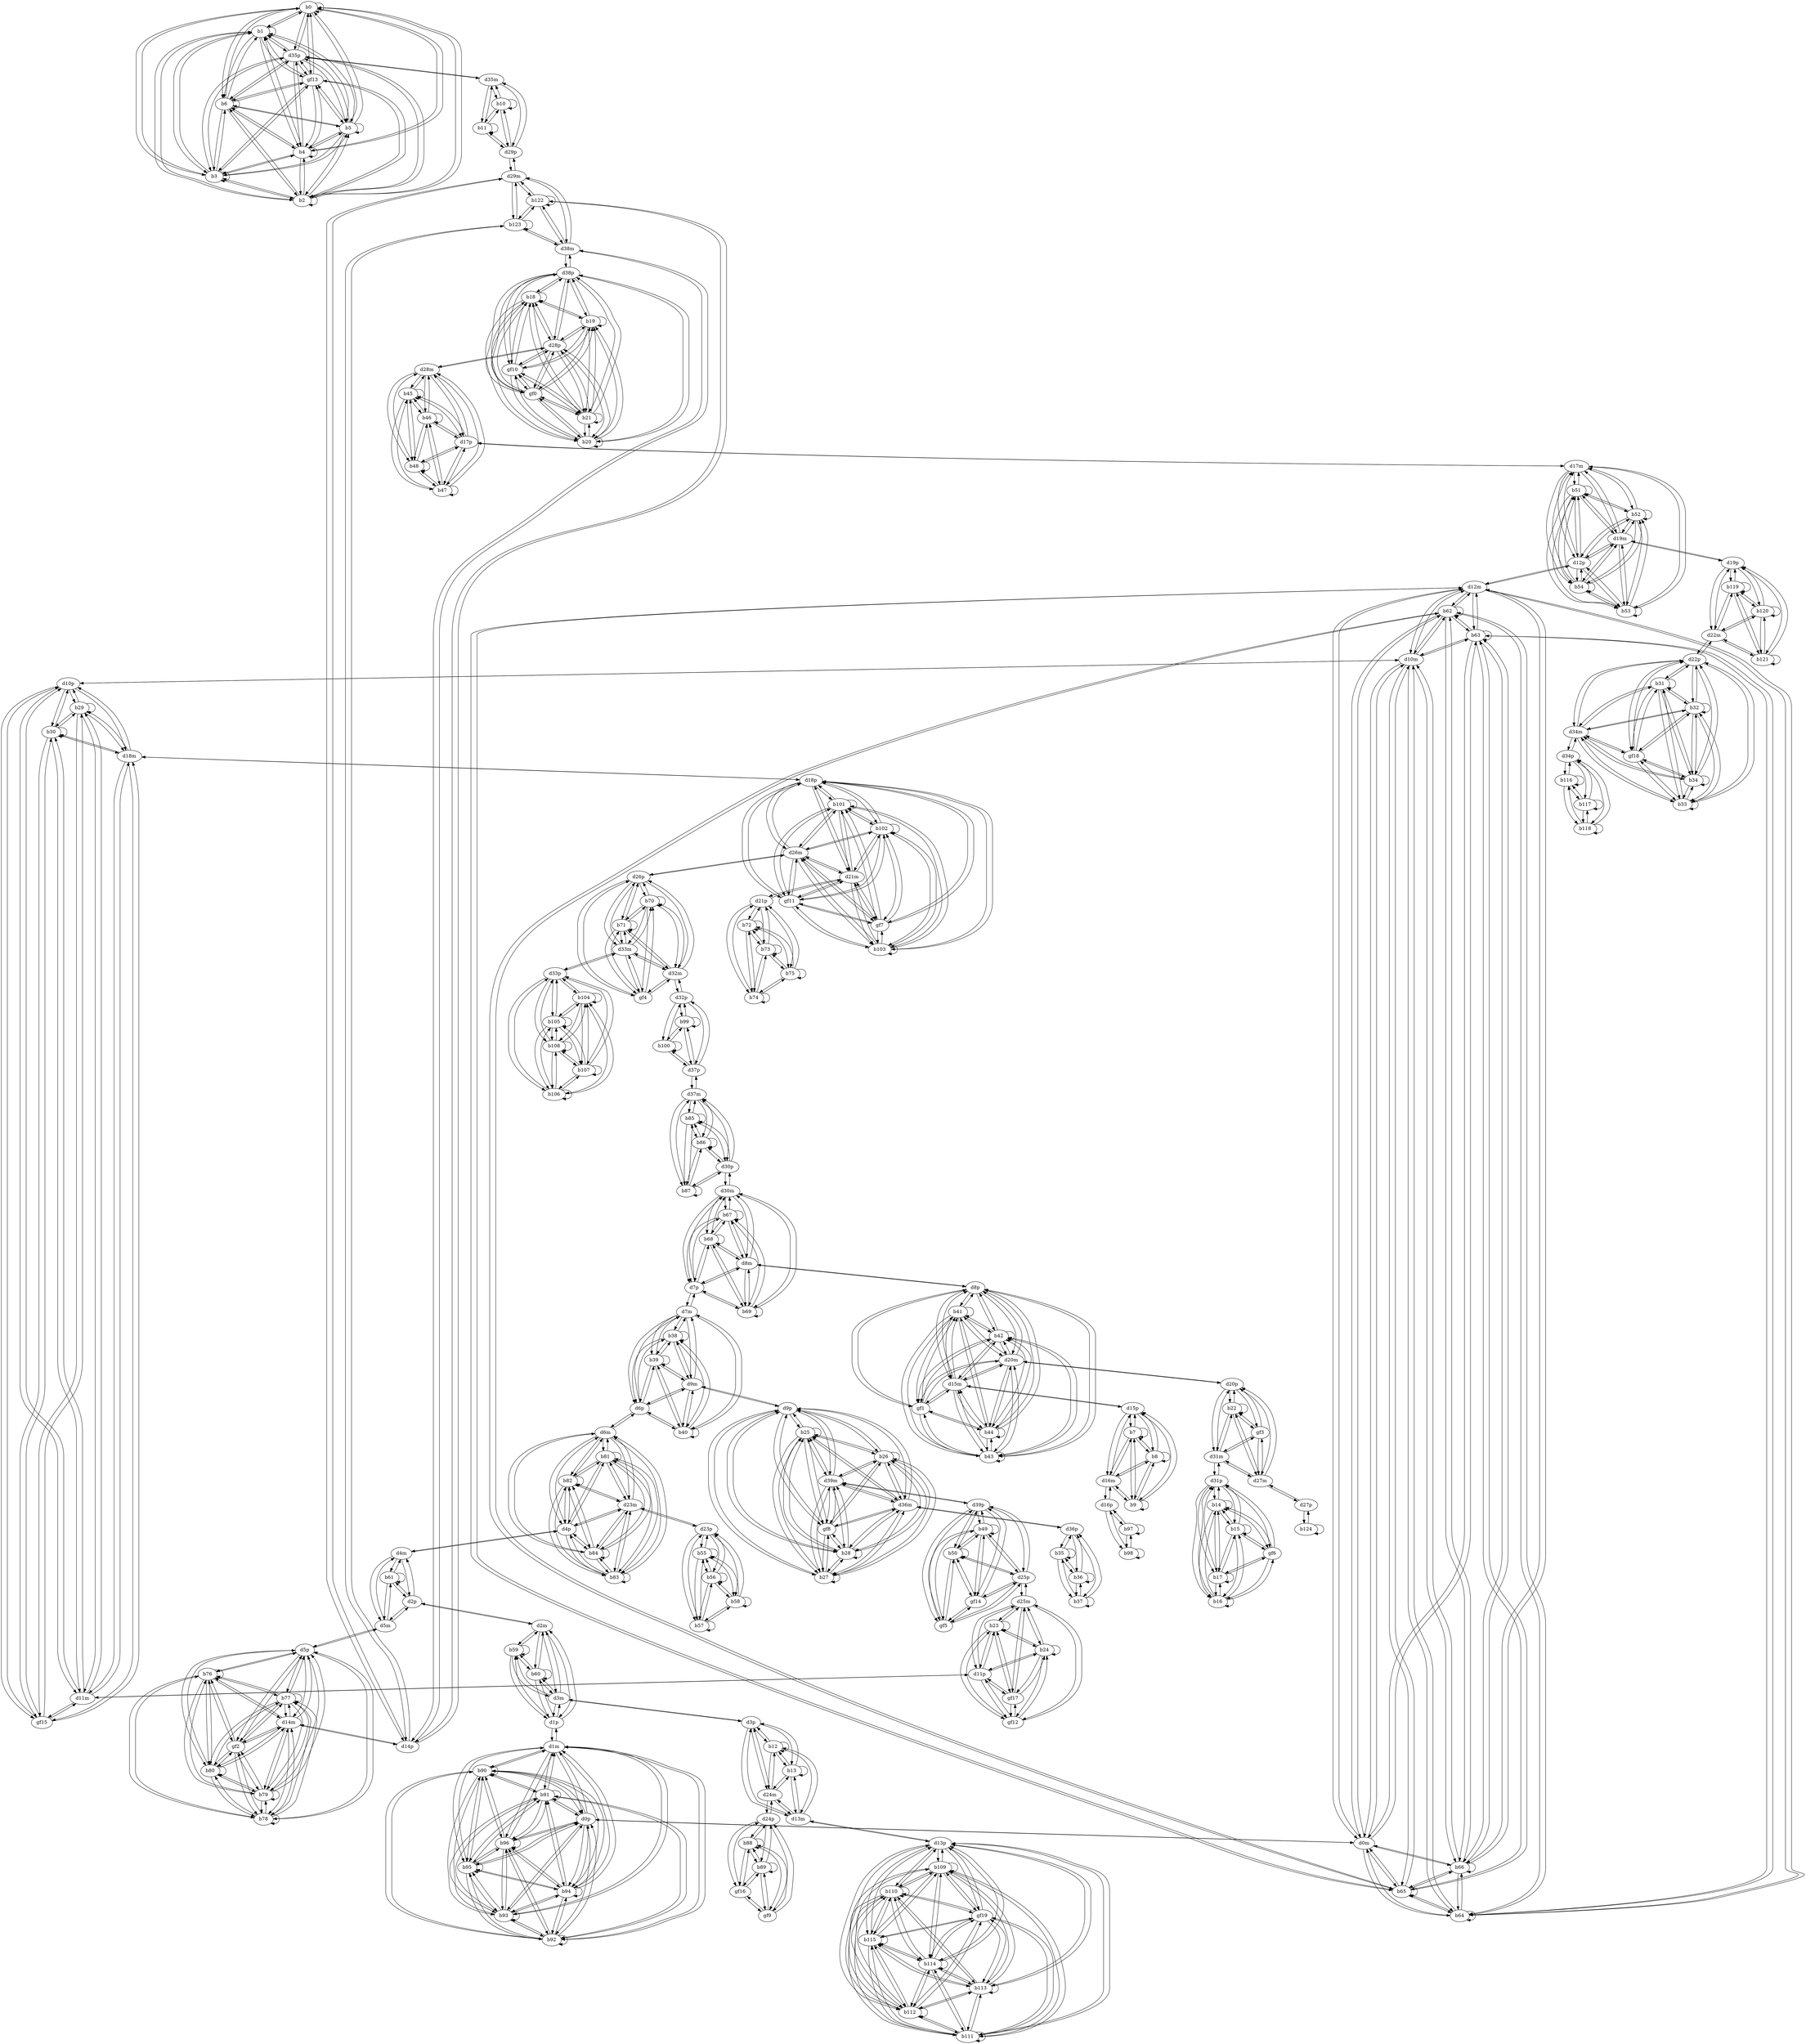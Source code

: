 digraph G {
  b0;
  b1;
  b2;
  b3;
  b4;
  b5;
  b6;
  gf13;
  b7;
  b8;
  b9;
  b10;
  b11;
  b12;
  b13;
  b14;
  b15;
  b16;
  b17;
  gf6;
  b18;
  b19;
  b20;
  b21;
  gf0;
  gf10;
  b22;
  gf3;
  b23;
  b24;
  gf12;
  gf17;
  b25;
  b26;
  b27;
  b28;
  gf8;
  b29;
  b30;
  gf15;
  b31;
  b32;
  b33;
  b34;
  gf18;
  b35;
  b36;
  b37;
  b38;
  b39;
  b40;
  b41;
  b42;
  b43;
  b44;
  gf1;
  b45;
  b46;
  b47;
  b48;
  b49;
  b50;
  gf5;
  gf14;
  b51;
  b52;
  b53;
  b54;
  b55;
  b56;
  b57;
  b58;
  b59;
  b60;
  b61;
  b62;
  b63;
  b64;
  b65;
  b66;
  b67;
  b68;
  b69;
  b70;
  b71;
  gf4;
  b72;
  b73;
  b74;
  b75;
  b76;
  b77;
  b78;
  b79;
  b80;
  gf2;
  b81;
  b82;
  b83;
  b84;
  b85;
  b86;
  b87;
  b88;
  b89;
  gf9;
  gf16;
  b90;
  b91;
  b92;
  b93;
  b94;
  b95;
  b96;
  b97;
  b98;
  b99;
  b100;
  b101;
  b102;
  b103;
  gf7;
  gf11;
  b104;
  b105;
  b106;
  b107;
  b108;
  b109;
  b110;
  b111;
  b112;
  b113;
  b114;
  b115;
  gf19;
  b116;
  b117;
  b118;
  b119;
  b120;
  b121;
  b122;
  b123;
  b124;
  d0m;
  d0p;
  d1m;
  d1p;
  d2m;
  d2p;
  d3m;
  d3p;
  d4m;
  d4p;
  d5m;
  d5p;
  d6m;
  d6p;
  d7m;
  d7p;
  d8m;
  d8p;
  d9m;
  d9p;
  d10m;
  d10p;
  d11m;
  d11p;
  d12m;
  d12p;
  d13m;
  d13p;
  d14m;
  d14p;
  d15m;
  d15p;
  d16m;
  d16p;
  d17m;
  d17p;
  d18m;
  d18p;
  d19m;
  d19p;
  d20m;
  d20p;
  d21m;
  d21p;
  d22m;
  d22p;
  d23m;
  d23p;
  d24m;
  d24p;
  d25m;
  d25p;
  d26m;
  d26p;
  d27m;
  d27p;
  d28m;
  d28p;
  d29m;
  d29p;
  d30m;
  d30p;
  d31m;
  d31p;
  d32m;
  d32p;
  d33m;
  d33p;
  d34m;
  d34p;
  d35m;
  d35p;
  d36m;
  d36p;
  d37m;
  d37p;
  d38m;
  d38p;
  d39m;
  d39p;
  b0 -> b0;
  b0 -> b1;
  b0 -> b2;
  b0 -> b3;
  b0 -> b4;
  b0 -> b5;
  b0 -> b6;
  b0 -> gf13;
  b1 -> b0;
  b1 -> b1;
  b1 -> b2;
  b1 -> b3;
  b1 -> b4;
  b1 -> b5;
  b1 -> b6;
  b1 -> gf13;
  b2 -> b0;
  b2 -> b1;
  b2 -> b2;
  b2 -> b3;
  b2 -> b4;
  b2 -> b5;
  b2 -> b6;
  b2 -> gf13;
  b3 -> b0;
  b3 -> b1;
  b3 -> b2;
  b3 -> b3;
  b3 -> b4;
  b3 -> b5;
  b3 -> b6;
  b3 -> gf13;
  b4 -> b0;
  b4 -> b1;
  b4 -> b2;
  b4 -> b3;
  b4 -> b4;
  b4 -> b5;
  b4 -> b6;
  b4 -> gf13;
  b5 -> b0;
  b5 -> b1;
  b5 -> b2;
  b5 -> b3;
  b5 -> b4;
  b5 -> b5;
  b5 -> b6;
  b5 -> gf13;
  b6 -> b0;
  b6 -> b1;
  b6 -> b2;
  b6 -> b3;
  b6 -> b4;
  b6 -> b5;
  b6 -> b6;
  b6 -> gf13;
  gf13 -> b0;
  gf13 -> b1;
  gf13 -> b2;
  gf13 -> b3;
  gf13 -> b4;
  gf13 -> b5;
  gf13 -> b6;
  b7 -> b7;
  b7 -> b8;
  b7 -> b9;
  b8 -> b7;
  b8 -> b8;
  b8 -> b9;
  b9 -> b7;
  b9 -> b8;
  b9 -> b9;
  b10 -> b10;
  b10 -> b11;
  b11 -> b10;
  b11 -> b11;
  b12 -> b12;
  b12 -> b13;
  b13 -> b12;
  b13 -> b13;
  b14 -> b14;
  b14 -> b15;
  b14 -> b16;
  b14 -> b17;
  b14 -> gf6;
  b15 -> b14;
  b15 -> b15;
  b15 -> b16;
  b15 -> b17;
  b15 -> gf6;
  b16 -> b14;
  b16 -> b15;
  b16 -> b16;
  b16 -> b17;
  b16 -> gf6;
  b17 -> b14;
  b17 -> b15;
  b17 -> b16;
  b17 -> b17;
  b17 -> gf6;
  gf6 -> b14;
  gf6 -> b15;
  gf6 -> b16;
  gf6 -> b17;
  b18 -> b18;
  b18 -> b19;
  b18 -> b20;
  b18 -> b21;
  b18 -> gf0;
  b18 -> gf10;
  b19 -> b18;
  b19 -> b19;
  b19 -> b20;
  b19 -> b21;
  b19 -> gf0;
  b19 -> gf10;
  b20 -> b18;
  b20 -> b19;
  b20 -> b20;
  b20 -> b21;
  b20 -> gf0;
  b20 -> gf10;
  b21 -> b18;
  b21 -> b19;
  b21 -> b20;
  b21 -> b21;
  b21 -> gf0;
  b21 -> gf10;
  gf0 -> b18;
  gf0 -> b19;
  gf0 -> b20;
  gf0 -> b21;
  gf0 -> gf10;
  gf10 -> b18;
  gf10 -> b19;
  gf10 -> b20;
  gf10 -> b21;
  gf10 -> gf0;
  b22 -> b22;
  b22 -> gf3;
  gf3 -> b22;
  b23 -> b23;
  b23 -> b24;
  b23 -> gf12;
  b23 -> gf17;
  b24 -> b23;
  b24 -> b24;
  b24 -> gf12;
  b24 -> gf17;
  gf12 -> b23;
  gf12 -> b24;
  gf12 -> gf17;
  gf17 -> b23;
  gf17 -> b24;
  gf17 -> gf12;
  b25 -> b25;
  b25 -> b26;
  b25 -> b27;
  b25 -> b28;
  b25 -> gf8;
  b26 -> b25;
  b26 -> b26;
  b26 -> b27;
  b26 -> b28;
  b26 -> gf8;
  b27 -> b25;
  b27 -> b26;
  b27 -> b27;
  b27 -> b28;
  b27 -> gf8;
  b28 -> b25;
  b28 -> b26;
  b28 -> b27;
  b28 -> b28;
  b28 -> gf8;
  gf8 -> b25;
  gf8 -> b26;
  gf8 -> b27;
  gf8 -> b28;
  b29 -> b29;
  b29 -> b30;
  b29 -> gf15;
  b30 -> b29;
  b30 -> b30;
  b30 -> gf15;
  gf15 -> b29;
  gf15 -> b30;
  b31 -> b31;
  b31 -> b32;
  b31 -> b33;
  b31 -> b34;
  b31 -> gf18;
  b32 -> b31;
  b32 -> b32;
  b32 -> b33;
  b32 -> b34;
  b32 -> gf18;
  b33 -> b31;
  b33 -> b32;
  b33 -> b33;
  b33 -> b34;
  b33 -> gf18;
  b34 -> b31;
  b34 -> b32;
  b34 -> b33;
  b34 -> b34;
  b34 -> gf18;
  gf18 -> b31;
  gf18 -> b32;
  gf18 -> b33;
  gf18 -> b34;
  b35 -> b35;
  b35 -> b36;
  b35 -> b37;
  b36 -> b35;
  b36 -> b36;
  b36 -> b37;
  b37 -> b35;
  b37 -> b36;
  b37 -> b37;
  b38 -> b38;
  b38 -> b39;
  b38 -> b40;
  b39 -> b38;
  b39 -> b39;
  b39 -> b40;
  b40 -> b38;
  b40 -> b39;
  b40 -> b40;
  b41 -> b41;
  b41 -> b42;
  b41 -> b43;
  b41 -> b44;
  b41 -> gf1;
  b42 -> b41;
  b42 -> b42;
  b42 -> b43;
  b42 -> b44;
  b42 -> gf1;
  b43 -> b41;
  b43 -> b42;
  b43 -> b43;
  b43 -> b44;
  b43 -> gf1;
  b44 -> b41;
  b44 -> b42;
  b44 -> b43;
  b44 -> b44;
  b44 -> gf1;
  gf1 -> b41;
  gf1 -> b42;
  gf1 -> b43;
  gf1 -> b44;
  b45 -> b45;
  b45 -> b46;
  b45 -> b47;
  b45 -> b48;
  b46 -> b45;
  b46 -> b46;
  b46 -> b47;
  b46 -> b48;
  b47 -> b45;
  b47 -> b46;
  b47 -> b47;
  b47 -> b48;
  b48 -> b45;
  b48 -> b46;
  b48 -> b47;
  b48 -> b48;
  b49 -> b49;
  b49 -> b50;
  b49 -> gf5;
  b49 -> gf14;
  b50 -> b49;
  b50 -> b50;
  b50 -> gf5;
  b50 -> gf14;
  gf5 -> b49;
  gf5 -> b50;
  gf5 -> gf14;
  gf14 -> b49;
  gf14 -> b50;
  gf14 -> gf5;
  b51 -> b51;
  b51 -> b52;
  b51 -> b53;
  b51 -> b54;
  b52 -> b51;
  b52 -> b52;
  b52 -> b53;
  b52 -> b54;
  b53 -> b51;
  b53 -> b52;
  b53 -> b53;
  b53 -> b54;
  b54 -> b51;
  b54 -> b52;
  b54 -> b53;
  b54 -> b54;
  b55 -> b55;
  b55 -> b56;
  b55 -> b57;
  b55 -> b58;
  b56 -> b55;
  b56 -> b56;
  b56 -> b57;
  b56 -> b58;
  b57 -> b55;
  b57 -> b56;
  b57 -> b57;
  b57 -> b58;
  b58 -> b55;
  b58 -> b56;
  b58 -> b57;
  b58 -> b58;
  b59 -> b59;
  b59 -> b60;
  b60 -> b59;
  b60 -> b60;
  b61 -> b61;
  b62 -> b62;
  b62 -> b63;
  b62 -> b64;
  b62 -> b65;
  b62 -> b66;
  b63 -> b62;
  b63 -> b63;
  b63 -> b64;
  b63 -> b65;
  b63 -> b66;
  b64 -> b62;
  b64 -> b63;
  b64 -> b64;
  b64 -> b65;
  b64 -> b66;
  b65 -> b62;
  b65 -> b63;
  b65 -> b64;
  b65 -> b65;
  b65 -> b66;
  b66 -> b62;
  b66 -> b63;
  b66 -> b64;
  b66 -> b65;
  b66 -> b66;
  b67 -> b67;
  b67 -> b68;
  b67 -> b69;
  b68 -> b67;
  b68 -> b68;
  b68 -> b69;
  b69 -> b67;
  b69 -> b68;
  b69 -> b69;
  b70 -> b70;
  b70 -> b71;
  b70 -> gf4;
  b71 -> b70;
  b71 -> b71;
  b71 -> gf4;
  gf4 -> b70;
  gf4 -> b71;
  b72 -> b72;
  b72 -> b73;
  b72 -> b74;
  b72 -> b75;
  b73 -> b72;
  b73 -> b73;
  b73 -> b74;
  b73 -> b75;
  b74 -> b72;
  b74 -> b73;
  b74 -> b74;
  b74 -> b75;
  b75 -> b72;
  b75 -> b73;
  b75 -> b74;
  b75 -> b75;
  b76 -> b76;
  b76 -> b77;
  b76 -> b78;
  b76 -> b79;
  b76 -> b80;
  b76 -> gf2;
  b77 -> b76;
  b77 -> b77;
  b77 -> b78;
  b77 -> b79;
  b77 -> b80;
  b77 -> gf2;
  b78 -> b76;
  b78 -> b77;
  b78 -> b78;
  b78 -> b79;
  b78 -> b80;
  b78 -> gf2;
  b79 -> b76;
  b79 -> b77;
  b79 -> b78;
  b79 -> b79;
  b79 -> b80;
  b79 -> gf2;
  b80 -> b76;
  b80 -> b77;
  b80 -> b78;
  b80 -> b79;
  b80 -> b80;
  b80 -> gf2;
  gf2 -> b76;
  gf2 -> b77;
  gf2 -> b78;
  gf2 -> b79;
  gf2 -> b80;
  b81 -> b81;
  b81 -> b82;
  b81 -> b83;
  b81 -> b84;
  b82 -> b81;
  b82 -> b82;
  b82 -> b83;
  b82 -> b84;
  b83 -> b81;
  b83 -> b82;
  b83 -> b83;
  b83 -> b84;
  b84 -> b81;
  b84 -> b82;
  b84 -> b83;
  b84 -> b84;
  b85 -> b85;
  b85 -> b86;
  b85 -> b87;
  b86 -> b85;
  b86 -> b86;
  b86 -> b87;
  b87 -> b85;
  b87 -> b86;
  b87 -> b87;
  b88 -> b88;
  b88 -> b89;
  b88 -> gf9;
  b88 -> gf16;
  b89 -> b88;
  b89 -> b89;
  b89 -> gf9;
  b89 -> gf16;
  gf9 -> b88;
  gf9 -> b89;
  gf9 -> gf16;
  gf16 -> b88;
  gf16 -> b89;
  gf16 -> gf9;
  b90 -> b90;
  b90 -> b91;
  b90 -> b92;
  b90 -> b93;
  b90 -> b94;
  b90 -> b95;
  b90 -> b96;
  b91 -> b90;
  b91 -> b91;
  b91 -> b92;
  b91 -> b93;
  b91 -> b94;
  b91 -> b95;
  b91 -> b96;
  b92 -> b90;
  b92 -> b91;
  b92 -> b92;
  b92 -> b93;
  b92 -> b94;
  b92 -> b95;
  b92 -> b96;
  b93 -> b90;
  b93 -> b91;
  b93 -> b92;
  b93 -> b93;
  b93 -> b94;
  b93 -> b95;
  b93 -> b96;
  b94 -> b90;
  b94 -> b91;
  b94 -> b92;
  b94 -> b93;
  b94 -> b94;
  b94 -> b95;
  b94 -> b96;
  b95 -> b90;
  b95 -> b91;
  b95 -> b92;
  b95 -> b93;
  b95 -> b94;
  b95 -> b95;
  b95 -> b96;
  b96 -> b90;
  b96 -> b91;
  b96 -> b92;
  b96 -> b93;
  b96 -> b94;
  b96 -> b95;
  b96 -> b96;
  b97 -> b97;
  b97 -> b98;
  b98 -> b97;
  b98 -> b98;
  b99 -> b99;
  b99 -> b100;
  b100 -> b99;
  b100 -> b100;
  b101 -> b101;
  b101 -> b102;
  b101 -> b103;
  b101 -> gf7;
  b101 -> gf11;
  b102 -> b101;
  b102 -> b102;
  b102 -> b103;
  b102 -> gf7;
  b102 -> gf11;
  b103 -> b101;
  b103 -> b102;
  b103 -> b103;
  b103 -> gf7;
  b103 -> gf11;
  gf7 -> b101;
  gf7 -> b102;
  gf7 -> b103;
  gf7 -> gf11;
  gf11 -> b101;
  gf11 -> b102;
  gf11 -> b103;
  gf11 -> gf7;
  b104 -> b104;
  b104 -> b105;
  b104 -> b106;
  b104 -> b107;
  b104 -> b108;
  b105 -> b104;
  b105 -> b105;
  b105 -> b106;
  b105 -> b107;
  b105 -> b108;
  b106 -> b104;
  b106 -> b105;
  b106 -> b106;
  b106 -> b107;
  b106 -> b108;
  b107 -> b104;
  b107 -> b105;
  b107 -> b106;
  b107 -> b107;
  b107 -> b108;
  b108 -> b104;
  b108 -> b105;
  b108 -> b106;
  b108 -> b107;
  b108 -> b108;
  b109 -> b109;
  b109 -> b110;
  b109 -> b111;
  b109 -> b112;
  b109 -> b113;
  b109 -> b114;
  b109 -> b115;
  b109 -> gf19;
  b110 -> b109;
  b110 -> b110;
  b110 -> b111;
  b110 -> b112;
  b110 -> b113;
  b110 -> b114;
  b110 -> b115;
  b110 -> gf19;
  b111 -> b109;
  b111 -> b110;
  b111 -> b111;
  b111 -> b112;
  b111 -> b113;
  b111 -> b114;
  b111 -> b115;
  b111 -> gf19;
  b112 -> b109;
  b112 -> b110;
  b112 -> b111;
  b112 -> b112;
  b112 -> b113;
  b112 -> b114;
  b112 -> b115;
  b112 -> gf19;
  b113 -> b109;
  b113 -> b110;
  b113 -> b111;
  b113 -> b112;
  b113 -> b113;
  b113 -> b114;
  b113 -> b115;
  b113 -> gf19;
  b114 -> b109;
  b114 -> b110;
  b114 -> b111;
  b114 -> b112;
  b114 -> b113;
  b114 -> b114;
  b114 -> b115;
  b114 -> gf19;
  b115 -> b109;
  b115 -> b110;
  b115 -> b111;
  b115 -> b112;
  b115 -> b113;
  b115 -> b114;
  b115 -> b115;
  b115 -> gf19;
  gf19 -> b109;
  gf19 -> b110;
  gf19 -> b111;
  gf19 -> b112;
  gf19 -> b113;
  gf19 -> b114;
  gf19 -> b115;
  b116 -> b116;
  b116 -> b117;
  b116 -> b118;
  b117 -> b116;
  b117 -> b117;
  b117 -> b118;
  b118 -> b116;
  b118 -> b117;
  b118 -> b118;
  b119 -> b119;
  b119 -> b120;
  b119 -> b121;
  b120 -> b119;
  b120 -> b120;
  b120 -> b121;
  b121 -> b119;
  b121 -> b120;
  b121 -> b121;
  b122 -> b122;
  b122 -> b123;
  b123 -> b122;
  b123 -> b123;
  b124 -> b124;
  d0m -> d0p;
  d0p -> d0m;
  b62 -> d0m;
  d0m -> b62;
  b63 -> d0m;
  d0m -> b63;
  b64 -> d0m;
  d0m -> b64;
  b65 -> d0m;
  d0m -> b65;
  b66 -> d0m;
  d0m -> b66;
  b90 -> d0p;
  d0p -> b90;
  b91 -> d0p;
  d0p -> b91;
  b92 -> d0p;
  d0p -> b92;
  b93 -> d0p;
  d0p -> b93;
  b94 -> d0p;
  d0p -> b94;
  b95 -> d0p;
  d0p -> b95;
  b96 -> d0p;
  d0p -> b96;
  d1m -> d1p;
  d1p -> d1m;
  b90 -> d1m;
  d1m -> b90;
  b91 -> d1m;
  d1m -> b91;
  b92 -> d1m;
  d1m -> b92;
  b93 -> d1m;
  d1m -> b93;
  b94 -> d1m;
  d1m -> b94;
  b95 -> d1m;
  d1m -> b95;
  b96 -> d1m;
  d1m -> b96;
  b59 -> d1p;
  d1p -> b59;
  b60 -> d1p;
  d1p -> b60;
  d2m -> d2p;
  d2p -> d2m;
  b59 -> d2m;
  d2m -> b59;
  b60 -> d2m;
  d2m -> b60;
  b61 -> d2p;
  d2p -> b61;
  d3m -> d3p;
  d3p -> d3m;
  b59 -> d3m;
  d3m -> b59;
  b60 -> d3m;
  d3m -> b60;
  b12 -> d3p;
  d3p -> b12;
  b13 -> d3p;
  d3p -> b13;
  d4m -> d4p;
  d4p -> d4m;
  b61 -> d4m;
  d4m -> b61;
  b81 -> d4p;
  d4p -> b81;
  b82 -> d4p;
  d4p -> b82;
  b83 -> d4p;
  d4p -> b83;
  b84 -> d4p;
  d4p -> b84;
  d5m -> d5p;
  d5p -> d5m;
  b61 -> d5m;
  d5m -> b61;
  b76 -> d5p;
  d5p -> b76;
  b77 -> d5p;
  d5p -> b77;
  b78 -> d5p;
  d5p -> b78;
  b79 -> d5p;
  d5p -> b79;
  b80 -> d5p;
  d5p -> b80;
  gf2 -> d5p;
  d5p -> gf2;
  d6m -> d6p;
  d6p -> d6m;
  b81 -> d6m;
  d6m -> b81;
  b82 -> d6m;
  d6m -> b82;
  b83 -> d6m;
  d6m -> b83;
  b84 -> d6m;
  d6m -> b84;
  b38 -> d6p;
  d6p -> b38;
  b39 -> d6p;
  d6p -> b39;
  b40 -> d6p;
  d6p -> b40;
  d7m -> d7p;
  d7p -> d7m;
  b38 -> d7m;
  d7m -> b38;
  b39 -> d7m;
  d7m -> b39;
  b40 -> d7m;
  d7m -> b40;
  b67 -> d7p;
  d7p -> b67;
  b68 -> d7p;
  d7p -> b68;
  b69 -> d7p;
  d7p -> b69;
  d8m -> d8p;
  d8p -> d8m;
  b67 -> d8m;
  d8m -> b67;
  b68 -> d8m;
  d8m -> b68;
  b69 -> d8m;
  d8m -> b69;
  b41 -> d8p;
  d8p -> b41;
  b42 -> d8p;
  d8p -> b42;
  b43 -> d8p;
  d8p -> b43;
  b44 -> d8p;
  d8p -> b44;
  gf1 -> d8p;
  d8p -> gf1;
  d9m -> d9p;
  d9p -> d9m;
  b38 -> d9m;
  d9m -> b38;
  b39 -> d9m;
  d9m -> b39;
  b40 -> d9m;
  d9m -> b40;
  b25 -> d9p;
  d9p -> b25;
  b26 -> d9p;
  d9p -> b26;
  b27 -> d9p;
  d9p -> b27;
  b28 -> d9p;
  d9p -> b28;
  gf8 -> d9p;
  d9p -> gf8;
  d10m -> d10p;
  d10p -> d10m;
  b62 -> d10m;
  d10m -> b62;
  b63 -> d10m;
  d10m -> b63;
  b64 -> d10m;
  d10m -> b64;
  b65 -> d10m;
  d10m -> b65;
  b66 -> d10m;
  d10m -> b66;
  b29 -> d10p;
  d10p -> b29;
  b30 -> d10p;
  d10p -> b30;
  gf15 -> d10p;
  d10p -> gf15;
  d11m -> d11p;
  d11p -> d11m;
  b29 -> d11m;
  d11m -> b29;
  b30 -> d11m;
  d11m -> b30;
  gf15 -> d11m;
  d11m -> gf15;
  b23 -> d11p;
  d11p -> b23;
  b24 -> d11p;
  d11p -> b24;
  gf12 -> d11p;
  d11p -> gf12;
  gf17 -> d11p;
  d11p -> gf17;
  d12m -> d12p;
  d12p -> d12m;
  b62 -> d12m;
  d12m -> b62;
  b63 -> d12m;
  d12m -> b63;
  b64 -> d12m;
  d12m -> b64;
  b65 -> d12m;
  d12m -> b65;
  b66 -> d12m;
  d12m -> b66;
  b51 -> d12p;
  d12p -> b51;
  b52 -> d12p;
  d12p -> b52;
  b53 -> d12p;
  d12p -> b53;
  b54 -> d12p;
  d12p -> b54;
  d13m -> d13p;
  d13p -> d13m;
  b12 -> d13m;
  d13m -> b12;
  b13 -> d13m;
  d13m -> b13;
  b109 -> d13p;
  d13p -> b109;
  b110 -> d13p;
  d13p -> b110;
  b111 -> d13p;
  d13p -> b111;
  b112 -> d13p;
  d13p -> b112;
  b113 -> d13p;
  d13p -> b113;
  b114 -> d13p;
  d13p -> b114;
  b115 -> d13p;
  d13p -> b115;
  gf19 -> d13p;
  d13p -> gf19;
  d14m -> d14p;
  d14p -> d14m;
  b76 -> d14m;
  d14m -> b76;
  b77 -> d14m;
  d14m -> b77;
  b78 -> d14m;
  d14m -> b78;
  b79 -> d14m;
  d14m -> b79;
  b80 -> d14m;
  d14m -> b80;
  gf2 -> d14m;
  d14m -> gf2;
  b122 -> d14p;
  d14p -> b122;
  b123 -> d14p;
  d14p -> b123;
  d15m -> d15p;
  d15p -> d15m;
  b41 -> d15m;
  d15m -> b41;
  b42 -> d15m;
  d15m -> b42;
  b43 -> d15m;
  d15m -> b43;
  b44 -> d15m;
  d15m -> b44;
  gf1 -> d15m;
  d15m -> gf1;
  b7 -> d15p;
  d15p -> b7;
  b8 -> d15p;
  d15p -> b8;
  b9 -> d15p;
  d15p -> b9;
  d16m -> d16p;
  d16p -> d16m;
  b7 -> d16m;
  d16m -> b7;
  b8 -> d16m;
  d16m -> b8;
  b9 -> d16m;
  d16m -> b9;
  b97 -> d16p;
  d16p -> b97;
  b98 -> d16p;
  d16p -> b98;
  d17m -> d17p;
  d17p -> d17m;
  b51 -> d17m;
  d17m -> b51;
  b52 -> d17m;
  d17m -> b52;
  b53 -> d17m;
  d17m -> b53;
  b54 -> d17m;
  d17m -> b54;
  b45 -> d17p;
  d17p -> b45;
  b46 -> d17p;
  d17p -> b46;
  b47 -> d17p;
  d17p -> b47;
  b48 -> d17p;
  d17p -> b48;
  d18m -> d18p;
  d18p -> d18m;
  b29 -> d18m;
  d18m -> b29;
  b30 -> d18m;
  d18m -> b30;
  gf15 -> d18m;
  d18m -> gf15;
  b101 -> d18p;
  d18p -> b101;
  b102 -> d18p;
  d18p -> b102;
  b103 -> d18p;
  d18p -> b103;
  gf7 -> d18p;
  d18p -> gf7;
  gf11 -> d18p;
  d18p -> gf11;
  d19m -> d19p;
  d19p -> d19m;
  b51 -> d19m;
  d19m -> b51;
  b52 -> d19m;
  d19m -> b52;
  b53 -> d19m;
  d19m -> b53;
  b54 -> d19m;
  d19m -> b54;
  b119 -> d19p;
  d19p -> b119;
  b120 -> d19p;
  d19p -> b120;
  b121 -> d19p;
  d19p -> b121;
  d20m -> d20p;
  d20p -> d20m;
  b41 -> d20m;
  d20m -> b41;
  b42 -> d20m;
  d20m -> b42;
  b43 -> d20m;
  d20m -> b43;
  b44 -> d20m;
  d20m -> b44;
  gf1 -> d20m;
  d20m -> gf1;
  b22 -> d20p;
  d20p -> b22;
  gf3 -> d20p;
  d20p -> gf3;
  d21m -> d21p;
  d21p -> d21m;
  b101 -> d21m;
  d21m -> b101;
  b102 -> d21m;
  d21m -> b102;
  b103 -> d21m;
  d21m -> b103;
  gf7 -> d21m;
  d21m -> gf7;
  gf11 -> d21m;
  d21m -> gf11;
  b72 -> d21p;
  d21p -> b72;
  b73 -> d21p;
  d21p -> b73;
  b74 -> d21p;
  d21p -> b74;
  b75 -> d21p;
  d21p -> b75;
  d22m -> d22p;
  d22p -> d22m;
  b119 -> d22m;
  d22m -> b119;
  b120 -> d22m;
  d22m -> b120;
  b121 -> d22m;
  d22m -> b121;
  b31 -> d22p;
  d22p -> b31;
  b32 -> d22p;
  d22p -> b32;
  b33 -> d22p;
  d22p -> b33;
  b34 -> d22p;
  d22p -> b34;
  gf18 -> d22p;
  d22p -> gf18;
  d23m -> d23p;
  d23p -> d23m;
  b81 -> d23m;
  d23m -> b81;
  b82 -> d23m;
  d23m -> b82;
  b83 -> d23m;
  d23m -> b83;
  b84 -> d23m;
  d23m -> b84;
  b55 -> d23p;
  d23p -> b55;
  b56 -> d23p;
  d23p -> b56;
  b57 -> d23p;
  d23p -> b57;
  b58 -> d23p;
  d23p -> b58;
  d24m -> d24p;
  d24p -> d24m;
  b12 -> d24m;
  d24m -> b12;
  b13 -> d24m;
  d24m -> b13;
  b88 -> d24p;
  d24p -> b88;
  b89 -> d24p;
  d24p -> b89;
  gf9 -> d24p;
  d24p -> gf9;
  gf16 -> d24p;
  d24p -> gf16;
  d25m -> d25p;
  d25p -> d25m;
  b23 -> d25m;
  d25m -> b23;
  b24 -> d25m;
  d25m -> b24;
  gf12 -> d25m;
  d25m -> gf12;
  gf17 -> d25m;
  d25m -> gf17;
  b49 -> d25p;
  d25p -> b49;
  b50 -> d25p;
  d25p -> b50;
  gf5 -> d25p;
  d25p -> gf5;
  gf14 -> d25p;
  d25p -> gf14;
  d26m -> d26p;
  d26p -> d26m;
  b101 -> d26m;
  d26m -> b101;
  b102 -> d26m;
  d26m -> b102;
  b103 -> d26m;
  d26m -> b103;
  gf7 -> d26m;
  d26m -> gf7;
  gf11 -> d26m;
  d26m -> gf11;
  b70 -> d26p;
  d26p -> b70;
  b71 -> d26p;
  d26p -> b71;
  gf4 -> d26p;
  d26p -> gf4;
  d27m -> d27p;
  d27p -> d27m;
  b22 -> d27m;
  d27m -> b22;
  gf3 -> d27m;
  d27m -> gf3;
  b124 -> d27p;
  d27p -> b124;
  d28m -> d28p;
  d28p -> d28m;
  b45 -> d28m;
  d28m -> b45;
  b46 -> d28m;
  d28m -> b46;
  b47 -> d28m;
  d28m -> b47;
  b48 -> d28m;
  d28m -> b48;
  b18 -> d28p;
  d28p -> b18;
  b19 -> d28p;
  d28p -> b19;
  b20 -> d28p;
  d28p -> b20;
  b21 -> d28p;
  d28p -> b21;
  gf0 -> d28p;
  d28p -> gf0;
  gf10 -> d28p;
  d28p -> gf10;
  d29m -> d29p;
  d29p -> d29m;
  b122 -> d29m;
  d29m -> b122;
  b123 -> d29m;
  d29m -> b123;
  b10 -> d29p;
  d29p -> b10;
  b11 -> d29p;
  d29p -> b11;
  d30m -> d30p;
  d30p -> d30m;
  b67 -> d30m;
  d30m -> b67;
  b68 -> d30m;
  d30m -> b68;
  b69 -> d30m;
  d30m -> b69;
  b85 -> d30p;
  d30p -> b85;
  b86 -> d30p;
  d30p -> b86;
  b87 -> d30p;
  d30p -> b87;
  d31m -> d31p;
  d31p -> d31m;
  b22 -> d31m;
  d31m -> b22;
  gf3 -> d31m;
  d31m -> gf3;
  b14 -> d31p;
  d31p -> b14;
  b15 -> d31p;
  d31p -> b15;
  b16 -> d31p;
  d31p -> b16;
  b17 -> d31p;
  d31p -> b17;
  gf6 -> d31p;
  d31p -> gf6;
  d32m -> d32p;
  d32p -> d32m;
  b70 -> d32m;
  d32m -> b70;
  b71 -> d32m;
  d32m -> b71;
  gf4 -> d32m;
  d32m -> gf4;
  b99 -> d32p;
  d32p -> b99;
  b100 -> d32p;
  d32p -> b100;
  d33m -> d33p;
  d33p -> d33m;
  b70 -> d33m;
  d33m -> b70;
  b71 -> d33m;
  d33m -> b71;
  gf4 -> d33m;
  d33m -> gf4;
  b104 -> d33p;
  d33p -> b104;
  b105 -> d33p;
  d33p -> b105;
  b106 -> d33p;
  d33p -> b106;
  b107 -> d33p;
  d33p -> b107;
  b108 -> d33p;
  d33p -> b108;
  d34m -> d34p;
  d34p -> d34m;
  b31 -> d34m;
  d34m -> b31;
  b32 -> d34m;
  d34m -> b32;
  b33 -> d34m;
  d34m -> b33;
  b34 -> d34m;
  d34m -> b34;
  gf18 -> d34m;
  d34m -> gf18;
  b116 -> d34p;
  d34p -> b116;
  b117 -> d34p;
  d34p -> b117;
  b118 -> d34p;
  d34p -> b118;
  d35m -> d35p;
  d35p -> d35m;
  b10 -> d35m;
  d35m -> b10;
  b11 -> d35m;
  d35m -> b11;
  b0 -> d35p;
  d35p -> b0;
  b1 -> d35p;
  d35p -> b1;
  b2 -> d35p;
  d35p -> b2;
  b3 -> d35p;
  d35p -> b3;
  b4 -> d35p;
  d35p -> b4;
  b5 -> d35p;
  d35p -> b5;
  b6 -> d35p;
  d35p -> b6;
  gf13 -> d35p;
  d35p -> gf13;
  d36m -> d36p;
  d36p -> d36m;
  b25 -> d36m;
  d36m -> b25;
  b26 -> d36m;
  d36m -> b26;
  b27 -> d36m;
  d36m -> b27;
  b28 -> d36m;
  d36m -> b28;
  gf8 -> d36m;
  d36m -> gf8;
  b35 -> d36p;
  d36p -> b35;
  b36 -> d36p;
  d36p -> b36;
  b37 -> d36p;
  d36p -> b37;
  d37m -> d37p;
  d37p -> d37m;
  b85 -> d37m;
  d37m -> b85;
  b86 -> d37m;
  d37m -> b86;
  b87 -> d37m;
  d37m -> b87;
  b99 -> d37p;
  d37p -> b99;
  b100 -> d37p;
  d37p -> b100;
  d38m -> d38p;
  d38p -> d38m;
  b122 -> d38m;
  d38m -> b122;
  b123 -> d38m;
  d38m -> b123;
  b18 -> d38p;
  d38p -> b18;
  b19 -> d38p;
  d38p -> b19;
  b20 -> d38p;
  d38p -> b20;
  b21 -> d38p;
  d38p -> b21;
  gf0 -> d38p;
  d38p -> gf0;
  gf10 -> d38p;
  d38p -> gf10;
  d39m -> d39p;
  d39p -> d39m;
  b25 -> d39m;
  d39m -> b25;
  b26 -> d39m;
  d39m -> b26;
  b27 -> d39m;
  d39m -> b27;
  b28 -> d39m;
  d39m -> b28;
  gf8 -> d39m;
  d39m -> gf8;
  b49 -> d39p;
  d39p -> b49;
  b50 -> d39p;
  d39p -> b50;
  gf5 -> d39p;
  d39p -> gf5;
  gf14 -> d39p;
  d39p -> gf14;
  d15p -> d16m;
  d16m -> d15p;
  d29p -> d35m;
  d35m -> d29p;
  d3p -> d13m;
  d3p -> d24m;
  d13m -> d3p;
  d13m -> d24m;
  d24m -> d3p;
  d24m -> d13m;
  d28p -> d38p;
  d38p -> d28p;
  d20p -> d27m;
  d20p -> d31m;
  d27m -> d20p;
  d27m -> d31m;
  d31m -> d20p;
  d31m -> d27m;
  d11p -> d25m;
  d25m -> d11p;
  d9p -> d36m;
  d9p -> d39m;
  d36m -> d9p;
  d36m -> d39m;
  d39m -> d9p;
  d39m -> d36m;
  d10p -> d11m;
  d10p -> d18m;
  d11m -> d10p;
  d11m -> d18m;
  d18m -> d10p;
  d18m -> d11m;
  d22p -> d34m;
  d34m -> d22p;
  d6p -> d7m;
  d6p -> d9m;
  d7m -> d6p;
  d7m -> d9m;
  d9m -> d6p;
  d9m -> d7m;
  d8p -> d15m;
  d8p -> d20m;
  d15m -> d8p;
  d15m -> d20m;
  d20m -> d8p;
  d20m -> d15m;
  d17p -> d28m;
  d28m -> d17p;
  d25p -> d39p;
  d39p -> d25p;
  d12p -> d17m;
  d12p -> d19m;
  d17m -> d12p;
  d17m -> d19m;
  d19m -> d12p;
  d19m -> d17m;
  d1p -> d2m;
  d1p -> d3m;
  d2m -> d1p;
  d2m -> d3m;
  d3m -> d1p;
  d3m -> d2m;
  d2p -> d4m;
  d2p -> d5m;
  d4m -> d2p;
  d4m -> d5m;
  d5m -> d2p;
  d5m -> d4m;
  d0m -> d10m;
  d0m -> d12m;
  d10m -> d0m;
  d10m -> d12m;
  d12m -> d0m;
  d12m -> d10m;
  d7p -> d8m;
  d7p -> d30m;
  d8m -> d7p;
  d8m -> d30m;
  d30m -> d7p;
  d30m -> d8m;
  d26p -> d32m;
  d26p -> d33m;
  d32m -> d26p;
  d32m -> d33m;
  d33m -> d26p;
  d33m -> d32m;
  d5p -> d14m;
  d14m -> d5p;
  d4p -> d6m;
  d4p -> d23m;
  d6m -> d4p;
  d6m -> d23m;
  d23m -> d4p;
  d23m -> d6m;
  d30p -> d37m;
  d37m -> d30p;
  d0p -> d1m;
  d1m -> d0p;
  d32p -> d37p;
  d37p -> d32p;
  d18p -> d21m;
  d18p -> d26m;
  d21m -> d18p;
  d21m -> d26m;
  d26m -> d18p;
  d26m -> d21m;
  d19p -> d22m;
  d22m -> d19p;
  d14p -> d29m;
  d14p -> d38m;
  d29m -> d14p;
  d29m -> d38m;
  d38m -> d14p;
  d38m -> d29m;
}
